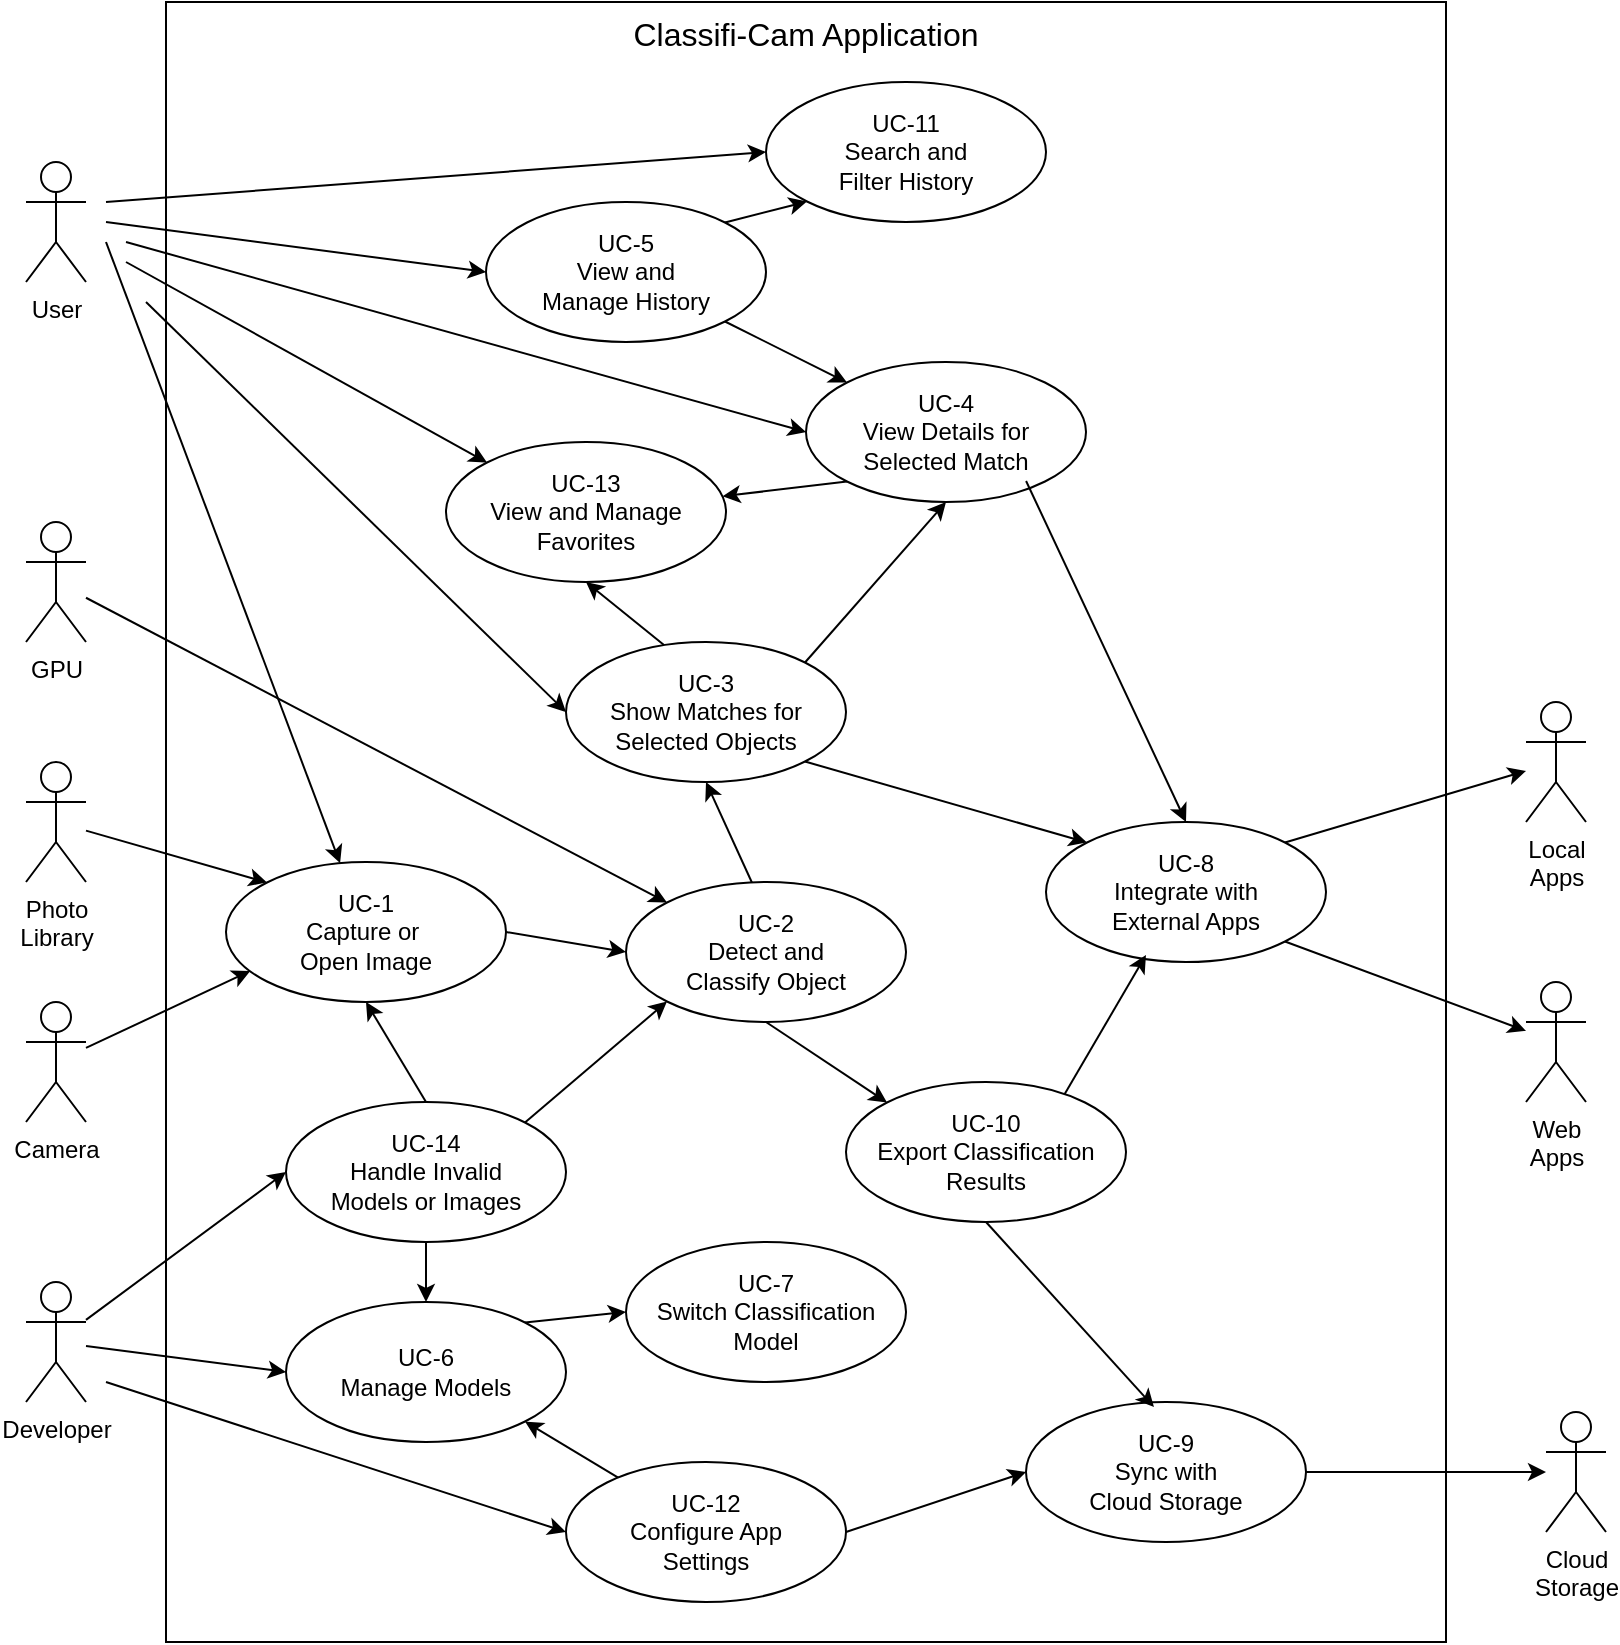 <mxfile>
    <diagram id="7ywLOR3wnfD9hq6W0hgw" name="Page-1">
        <mxGraphModel dx="1073" dy="952" grid="1" gridSize="10" guides="1" tooltips="1" connect="1" arrows="1" fold="1" page="1" pageScale="1" pageWidth="850" pageHeight="1100" math="0" shadow="0">
            <root>
                <mxCell id="0"/>
                <mxCell id="1" parent="0"/>
                <mxCell id="23" value="Classifi-Cam Application" style="rounded=0;whiteSpace=wrap;html=1;horizontal=1;verticalAlign=top;fontSize=16;" parent="1" vertex="1">
                    <mxGeometry x="520" y="350" width="640" height="820" as="geometry"/>
                </mxCell>
                <mxCell id="29" style="edgeStyle=none;html=1;exitX=1;exitY=0.5;exitDx=0;exitDy=0;entryX=0;entryY=0.5;entryDx=0;entryDy=0;" parent="1" source="2" target="4" edge="1">
                    <mxGeometry relative="1" as="geometry"/>
                </mxCell>
                <mxCell id="2" value="UC-1&lt;div&gt;Capture or&amp;nbsp;&lt;div&gt;Open Image&lt;/div&gt;&lt;/div&gt;" style="ellipse;whiteSpace=wrap;html=1;" parent="1" vertex="1">
                    <mxGeometry x="550" y="780" width="140" height="70" as="geometry"/>
                </mxCell>
                <mxCell id="31" style="edgeStyle=none;html=1;exitX=0.457;exitY=0.036;exitDx=0;exitDy=0;entryX=0.5;entryY=1;entryDx=0;entryDy=0;exitPerimeter=0;" parent="1" source="4" target="5" edge="1">
                    <mxGeometry relative="1" as="geometry">
                        <mxPoint x="881.02" y="765.52" as="targetPoint"/>
                    </mxGeometry>
                </mxCell>
                <mxCell id="55" style="edgeStyle=none;html=1;exitX=0.5;exitY=1;exitDx=0;exitDy=0;entryX=0;entryY=0;entryDx=0;entryDy=0;" parent="1" source="4" target="12" edge="1">
                    <mxGeometry relative="1" as="geometry"/>
                </mxCell>
                <mxCell id="4" value="UC-2&lt;div&gt;Detect and&lt;div&gt;Classify Object&lt;/div&gt;&lt;/div&gt;" style="ellipse;whiteSpace=wrap;html=1;" parent="1" vertex="1">
                    <mxGeometry x="750" y="790" width="140" height="70" as="geometry"/>
                </mxCell>
                <mxCell id="45" style="edgeStyle=none;html=1;exitX=0.35;exitY=0.021;exitDx=0;exitDy=0;entryX=0.5;entryY=1;entryDx=0;entryDy=0;exitPerimeter=0;" parent="1" source="5" target="15" edge="1">
                    <mxGeometry relative="1" as="geometry"/>
                </mxCell>
                <mxCell id="46" style="edgeStyle=none;html=1;exitX=1;exitY=1;exitDx=0;exitDy=0;entryX=0;entryY=0;entryDx=0;entryDy=0;" parent="1" source="5" target="10" edge="1">
                    <mxGeometry relative="1" as="geometry">
                        <mxPoint x="910" y="770" as="sourcePoint"/>
                    </mxGeometry>
                </mxCell>
                <mxCell id="5" value="UC-3&lt;div&gt;Show Matches for&lt;/div&gt;&lt;div&gt;Selected Objects&lt;/div&gt;" style="ellipse;whiteSpace=wrap;html=1;" parent="1" vertex="1">
                    <mxGeometry x="720" y="670" width="140" height="70" as="geometry"/>
                </mxCell>
                <mxCell id="34" style="edgeStyle=none;html=1;exitX=0;exitY=1;exitDx=0;exitDy=0;" parent="1" source="6" target="15" edge="1">
                    <mxGeometry relative="1" as="geometry"/>
                </mxCell>
                <mxCell id="6" value="UC-4&lt;div&gt;View Details for&lt;/div&gt;&lt;div&gt;Selected Match&lt;/div&gt;" style="ellipse;whiteSpace=wrap;html=1;" parent="1" vertex="1">
                    <mxGeometry x="840" y="530" width="140" height="70" as="geometry"/>
                </mxCell>
                <mxCell id="42" style="edgeStyle=none;html=1;exitX=1;exitY=0;exitDx=0;exitDy=0;entryX=0;entryY=1;entryDx=0;entryDy=0;" parent="1" source="7" target="13" edge="1">
                    <mxGeometry relative="1" as="geometry"/>
                </mxCell>
                <mxCell id="43" style="edgeStyle=none;html=1;exitX=1;exitY=1;exitDx=0;exitDy=0;entryX=0;entryY=0;entryDx=0;entryDy=0;" parent="1" source="7" target="6" edge="1">
                    <mxGeometry relative="1" as="geometry">
                        <mxPoint x="709.747" y="620.251" as="sourcePoint"/>
                    </mxGeometry>
                </mxCell>
                <mxCell id="7" value="UC-5&lt;div&gt;View and&lt;/div&gt;&lt;div&gt;Manage History&lt;/div&gt;" style="ellipse;whiteSpace=wrap;html=1;" parent="1" vertex="1">
                    <mxGeometry x="680" y="450" width="140" height="70" as="geometry"/>
                </mxCell>
                <mxCell id="36" style="edgeStyle=none;html=1;exitX=1;exitY=0;exitDx=0;exitDy=0;entryX=0;entryY=0.5;entryDx=0;entryDy=0;" parent="1" source="8" target="9" edge="1">
                    <mxGeometry relative="1" as="geometry"/>
                </mxCell>
                <mxCell id="8" value="UC-6&lt;div&gt;Manage Models&lt;/div&gt;" style="ellipse;whiteSpace=wrap;html=1;" parent="1" vertex="1">
                    <mxGeometry x="580" y="1000" width="140" height="70" as="geometry"/>
                </mxCell>
                <mxCell id="9" value="UC-7&lt;div&gt;Switch Classification&lt;/div&gt;&lt;div&gt;Model&lt;/div&gt;" style="ellipse;whiteSpace=wrap;html=1;" parent="1" vertex="1">
                    <mxGeometry x="750" y="970" width="140" height="70" as="geometry"/>
                </mxCell>
                <mxCell id="38" style="edgeStyle=none;html=1;exitX=1;exitY=0;exitDx=0;exitDy=0;" parent="1" source="10" target="20" edge="1">
                    <mxGeometry relative="1" as="geometry"/>
                </mxCell>
                <mxCell id="39" style="edgeStyle=none;html=1;exitX=1;exitY=1;exitDx=0;exitDy=0;" parent="1" source="10" target="21" edge="1">
                    <mxGeometry relative="1" as="geometry"/>
                </mxCell>
                <mxCell id="10" value="UC-8&lt;div&gt;Integrate with&lt;/div&gt;&lt;div&gt;External Apps&lt;/div&gt;" style="ellipse;whiteSpace=wrap;html=1;" parent="1" vertex="1">
                    <mxGeometry x="960" y="760" width="140" height="70" as="geometry"/>
                </mxCell>
                <mxCell id="37" style="edgeStyle=none;html=1;exitX=1;exitY=0.5;exitDx=0;exitDy=0;" parent="1" source="11" target="19" edge="1">
                    <mxGeometry relative="1" as="geometry"/>
                </mxCell>
                <mxCell id="11" value="UC-9&lt;div&gt;Sync with&lt;/div&gt;&lt;div&gt;Cloud Storage&lt;/div&gt;" style="ellipse;whiteSpace=wrap;html=1;" parent="1" vertex="1">
                    <mxGeometry x="950" y="1050" width="140" height="70" as="geometry"/>
                </mxCell>
                <mxCell id="44" style="edgeStyle=none;html=1;exitX=0.779;exitY=0.093;exitDx=0;exitDy=0;entryX=0.357;entryY=0.95;entryDx=0;entryDy=0;entryPerimeter=0;exitPerimeter=0;" parent="1" source="12" target="10" edge="1">
                    <mxGeometry relative="1" as="geometry"/>
                </mxCell>
                <mxCell id="12" value="UC-10&lt;div&gt;Export Classification&lt;/div&gt;&lt;div&gt;Results&lt;/div&gt;" style="ellipse;whiteSpace=wrap;html=1;" parent="1" vertex="1">
                    <mxGeometry x="860" y="890" width="140" height="70" as="geometry"/>
                </mxCell>
                <mxCell id="13" value="UC-11&lt;div&gt;Search and&lt;/div&gt;&lt;div&gt;Filter History&lt;/div&gt;" style="ellipse;whiteSpace=wrap;html=1;" parent="1" vertex="1">
                    <mxGeometry x="820" y="390" width="140" height="70" as="geometry"/>
                </mxCell>
                <mxCell id="40" style="edgeStyle=none;html=1;exitX=1;exitY=0.5;exitDx=0;exitDy=0;entryX=0;entryY=0.5;entryDx=0;entryDy=0;" parent="1" source="14" target="11" edge="1">
                    <mxGeometry relative="1" as="geometry"/>
                </mxCell>
                <mxCell id="41" style="edgeStyle=none;html=1;exitX=0.207;exitY=0.136;exitDx=0;exitDy=0;entryX=1;entryY=1;entryDx=0;entryDy=0;exitPerimeter=0;" parent="1" source="14" target="8" edge="1">
                    <mxGeometry relative="1" as="geometry"/>
                </mxCell>
                <mxCell id="14" value="UC-12&lt;div&gt;Configure App&lt;/div&gt;&lt;div&gt;Settings&lt;/div&gt;" style="ellipse;whiteSpace=wrap;html=1;" parent="1" vertex="1">
                    <mxGeometry x="720" y="1080" width="140" height="70" as="geometry"/>
                </mxCell>
                <mxCell id="15" value="UC-13&lt;div&gt;View and Manage&lt;/div&gt;&lt;div&gt;Favorites&lt;/div&gt;" style="ellipse;whiteSpace=wrap;html=1;" parent="1" vertex="1">
                    <mxGeometry x="660" y="570" width="140" height="70" as="geometry"/>
                </mxCell>
                <mxCell id="47" style="edgeStyle=none;html=1;exitX=0.5;exitY=0;exitDx=0;exitDy=0;entryX=0.5;entryY=1;entryDx=0;entryDy=0;" parent="1" source="16" target="2" edge="1">
                    <mxGeometry relative="1" as="geometry"/>
                </mxCell>
                <mxCell id="48" style="edgeStyle=none;html=1;exitX=1;exitY=0;exitDx=0;exitDy=0;entryX=0;entryY=1;entryDx=0;entryDy=0;" parent="1" source="16" target="4" edge="1">
                    <mxGeometry relative="1" as="geometry"/>
                </mxCell>
                <mxCell id="49" style="edgeStyle=none;html=1;exitX=0.5;exitY=1;exitDx=0;exitDy=0;entryX=0.5;entryY=0;entryDx=0;entryDy=0;" parent="1" source="16" target="8" edge="1">
                    <mxGeometry relative="1" as="geometry"/>
                </mxCell>
                <mxCell id="16" value="UC-14&lt;div&gt;Handle Invalid&lt;/div&gt;&lt;div&gt;Models or Images&lt;/div&gt;" style="ellipse;whiteSpace=wrap;html=1;" parent="1" vertex="1">
                    <mxGeometry x="580" y="900" width="140" height="70" as="geometry"/>
                </mxCell>
                <mxCell id="17" value="Photo&lt;div&gt;Library&lt;/div&gt;" style="shape=umlActor;html=1;verticalLabelPosition=bottom;verticalAlign=top;align=center;" parent="1" vertex="1">
                    <mxGeometry x="450" y="730" width="30" height="60" as="geometry"/>
                </mxCell>
                <mxCell id="18" value="GPU" style="shape=umlActor;html=1;verticalLabelPosition=bottom;verticalAlign=top;align=center;" parent="1" vertex="1">
                    <mxGeometry x="450" y="610" width="30" height="60" as="geometry"/>
                </mxCell>
                <mxCell id="19" value="Cloud&lt;div&gt;Storage&lt;/div&gt;" style="shape=umlActor;html=1;verticalLabelPosition=bottom;verticalAlign=top;align=center;" parent="1" vertex="1">
                    <mxGeometry x="1210" y="1055" width="30" height="60" as="geometry"/>
                </mxCell>
                <mxCell id="20" value="Local&lt;div&gt;Apps&lt;/div&gt;" style="shape=umlActor;html=1;verticalLabelPosition=bottom;verticalAlign=top;align=center;" parent="1" vertex="1">
                    <mxGeometry x="1200" y="700" width="30" height="60" as="geometry"/>
                </mxCell>
                <mxCell id="21" value="Web&lt;div&gt;Apps&lt;/div&gt;" style="shape=umlActor;html=1;verticalLabelPosition=bottom;verticalAlign=top;align=center;" parent="1" vertex="1">
                    <mxGeometry x="1200" y="840" width="30" height="60" as="geometry"/>
                </mxCell>
                <mxCell id="26" value="Camera" style="shape=umlActor;html=1;verticalLabelPosition=bottom;verticalAlign=top;align=center;" parent="1" vertex="1">
                    <mxGeometry x="450" y="850" width="30" height="60" as="geometry"/>
                </mxCell>
                <mxCell id="27" value="User" style="shape=umlActor;html=1;verticalLabelPosition=bottom;verticalAlign=top;align=center;" parent="1" vertex="1">
                    <mxGeometry x="450" y="430" width="30" height="60" as="geometry"/>
                </mxCell>
                <mxCell id="28" value="Developer" style="shape=umlActor;html=1;verticalLabelPosition=bottom;verticalAlign=top;align=center;" parent="1" vertex="1">
                    <mxGeometry x="450" y="990" width="30" height="60" as="geometry"/>
                </mxCell>
                <mxCell id="32" style="edgeStyle=none;html=1;exitX=1;exitY=0;exitDx=0;exitDy=0;entryX=0.5;entryY=1;entryDx=0;entryDy=0;" parent="1" source="5" target="6" edge="1">
                    <mxGeometry relative="1" as="geometry"/>
                </mxCell>
                <mxCell id="50" value="" style="endArrow=classic;html=1;entryX=0.086;entryY=0.779;entryDx=0;entryDy=0;entryPerimeter=0;" parent="1" source="26" target="2" edge="1">
                    <mxGeometry width="50" height="50" relative="1" as="geometry">
                        <mxPoint x="860" y="880" as="sourcePoint"/>
                        <mxPoint x="910" y="830" as="targetPoint"/>
                    </mxGeometry>
                </mxCell>
                <mxCell id="51" value="" style="endArrow=classic;html=1;entryX=0;entryY=0;entryDx=0;entryDy=0;" parent="1" source="18" target="4" edge="1">
                    <mxGeometry width="50" height="50" relative="1" as="geometry">
                        <mxPoint x="860" y="820" as="sourcePoint"/>
                        <mxPoint x="910" y="770" as="targetPoint"/>
                    </mxGeometry>
                </mxCell>
                <mxCell id="52" value="" style="endArrow=classic;html=1;entryX=0;entryY=0.5;entryDx=0;entryDy=0;" parent="1" source="28" target="8" edge="1">
                    <mxGeometry width="50" height="50" relative="1" as="geometry">
                        <mxPoint x="860" y="880" as="sourcePoint"/>
                        <mxPoint x="910" y="830" as="targetPoint"/>
                    </mxGeometry>
                </mxCell>
                <mxCell id="53" value="" style="endArrow=classic;html=1;entryX=0;entryY=0.5;entryDx=0;entryDy=0;" parent="1" source="28" target="16" edge="1">
                    <mxGeometry width="50" height="50" relative="1" as="geometry">
                        <mxPoint x="860" y="880" as="sourcePoint"/>
                        <mxPoint x="910" y="830" as="targetPoint"/>
                    </mxGeometry>
                </mxCell>
                <mxCell id="54" value="" style="endArrow=classic;html=1;entryX=0;entryY=0;entryDx=0;entryDy=0;" parent="1" source="17" target="2" edge="1">
                    <mxGeometry width="50" height="50" relative="1" as="geometry">
                        <mxPoint x="860" y="880" as="sourcePoint"/>
                        <mxPoint x="910" y="830" as="targetPoint"/>
                    </mxGeometry>
                </mxCell>
                <mxCell id="56" value="" style="endArrow=classic;html=1;" parent="1" target="2" edge="1">
                    <mxGeometry width="50" height="50" relative="1" as="geometry">
                        <mxPoint x="490" y="470" as="sourcePoint"/>
                        <mxPoint x="910" y="770" as="targetPoint"/>
                    </mxGeometry>
                </mxCell>
                <mxCell id="57" value="" style="endArrow=classic;html=1;entryX=0;entryY=0.5;entryDx=0;entryDy=0;" parent="1" target="7" edge="1">
                    <mxGeometry width="50" height="50" relative="1" as="geometry">
                        <mxPoint x="490" y="460" as="sourcePoint"/>
                        <mxPoint x="910" y="770" as="targetPoint"/>
                    </mxGeometry>
                </mxCell>
                <mxCell id="58" value="" style="endArrow=classic;html=1;entryX=0;entryY=0.5;entryDx=0;entryDy=0;" parent="1" target="6" edge="1">
                    <mxGeometry width="50" height="50" relative="1" as="geometry">
                        <mxPoint x="500" y="470" as="sourcePoint"/>
                        <mxPoint x="910" y="770" as="targetPoint"/>
                    </mxGeometry>
                </mxCell>
                <mxCell id="59" value="" style="endArrow=classic;html=1;entryX=0;entryY=0.5;entryDx=0;entryDy=0;" parent="1" target="13" edge="1">
                    <mxGeometry width="50" height="50" relative="1" as="geometry">
                        <mxPoint x="490" y="450" as="sourcePoint"/>
                        <mxPoint x="910" y="770" as="targetPoint"/>
                    </mxGeometry>
                </mxCell>
                <mxCell id="60" value="" style="endArrow=classic;html=1;entryX=0;entryY=0;entryDx=0;entryDy=0;" parent="1" target="15" edge="1">
                    <mxGeometry width="50" height="50" relative="1" as="geometry">
                        <mxPoint x="500" y="480" as="sourcePoint"/>
                        <mxPoint x="910" y="770" as="targetPoint"/>
                    </mxGeometry>
                </mxCell>
                <mxCell id="61" value="" style="endArrow=classic;html=1;entryX=0;entryY=0.5;entryDx=0;entryDy=0;" parent="1" target="5" edge="1">
                    <mxGeometry width="50" height="50" relative="1" as="geometry">
                        <mxPoint x="510" y="500" as="sourcePoint"/>
                        <mxPoint x="910" y="770" as="targetPoint"/>
                    </mxGeometry>
                </mxCell>
                <mxCell id="62" value="" style="endArrow=classic;html=1;entryX=0;entryY=0.5;entryDx=0;entryDy=0;" parent="1" target="14" edge="1">
                    <mxGeometry width="50" height="50" relative="1" as="geometry">
                        <mxPoint x="490" y="1040" as="sourcePoint"/>
                        <mxPoint x="910" y="770" as="targetPoint"/>
                    </mxGeometry>
                </mxCell>
                <mxCell id="63" value="" style="endArrow=classic;html=1;exitX=0.786;exitY=0.85;exitDx=0;exitDy=0;exitPerimeter=0;entryX=0.5;entryY=0;entryDx=0;entryDy=0;" parent="1" source="6" target="10" edge="1">
                    <mxGeometry width="50" height="50" relative="1" as="geometry">
                        <mxPoint x="860" y="820" as="sourcePoint"/>
                        <mxPoint x="910" y="770" as="targetPoint"/>
                    </mxGeometry>
                </mxCell>
                <mxCell id="64" style="edgeStyle=none;html=1;exitX=0.5;exitY=1;exitDx=0;exitDy=0;entryX=0.457;entryY=0.036;entryDx=0;entryDy=0;entryPerimeter=0;" parent="1" source="12" target="11" edge="1">
                    <mxGeometry relative="1" as="geometry"/>
                </mxCell>
            </root>
        </mxGraphModel>
    </diagram>
</mxfile>